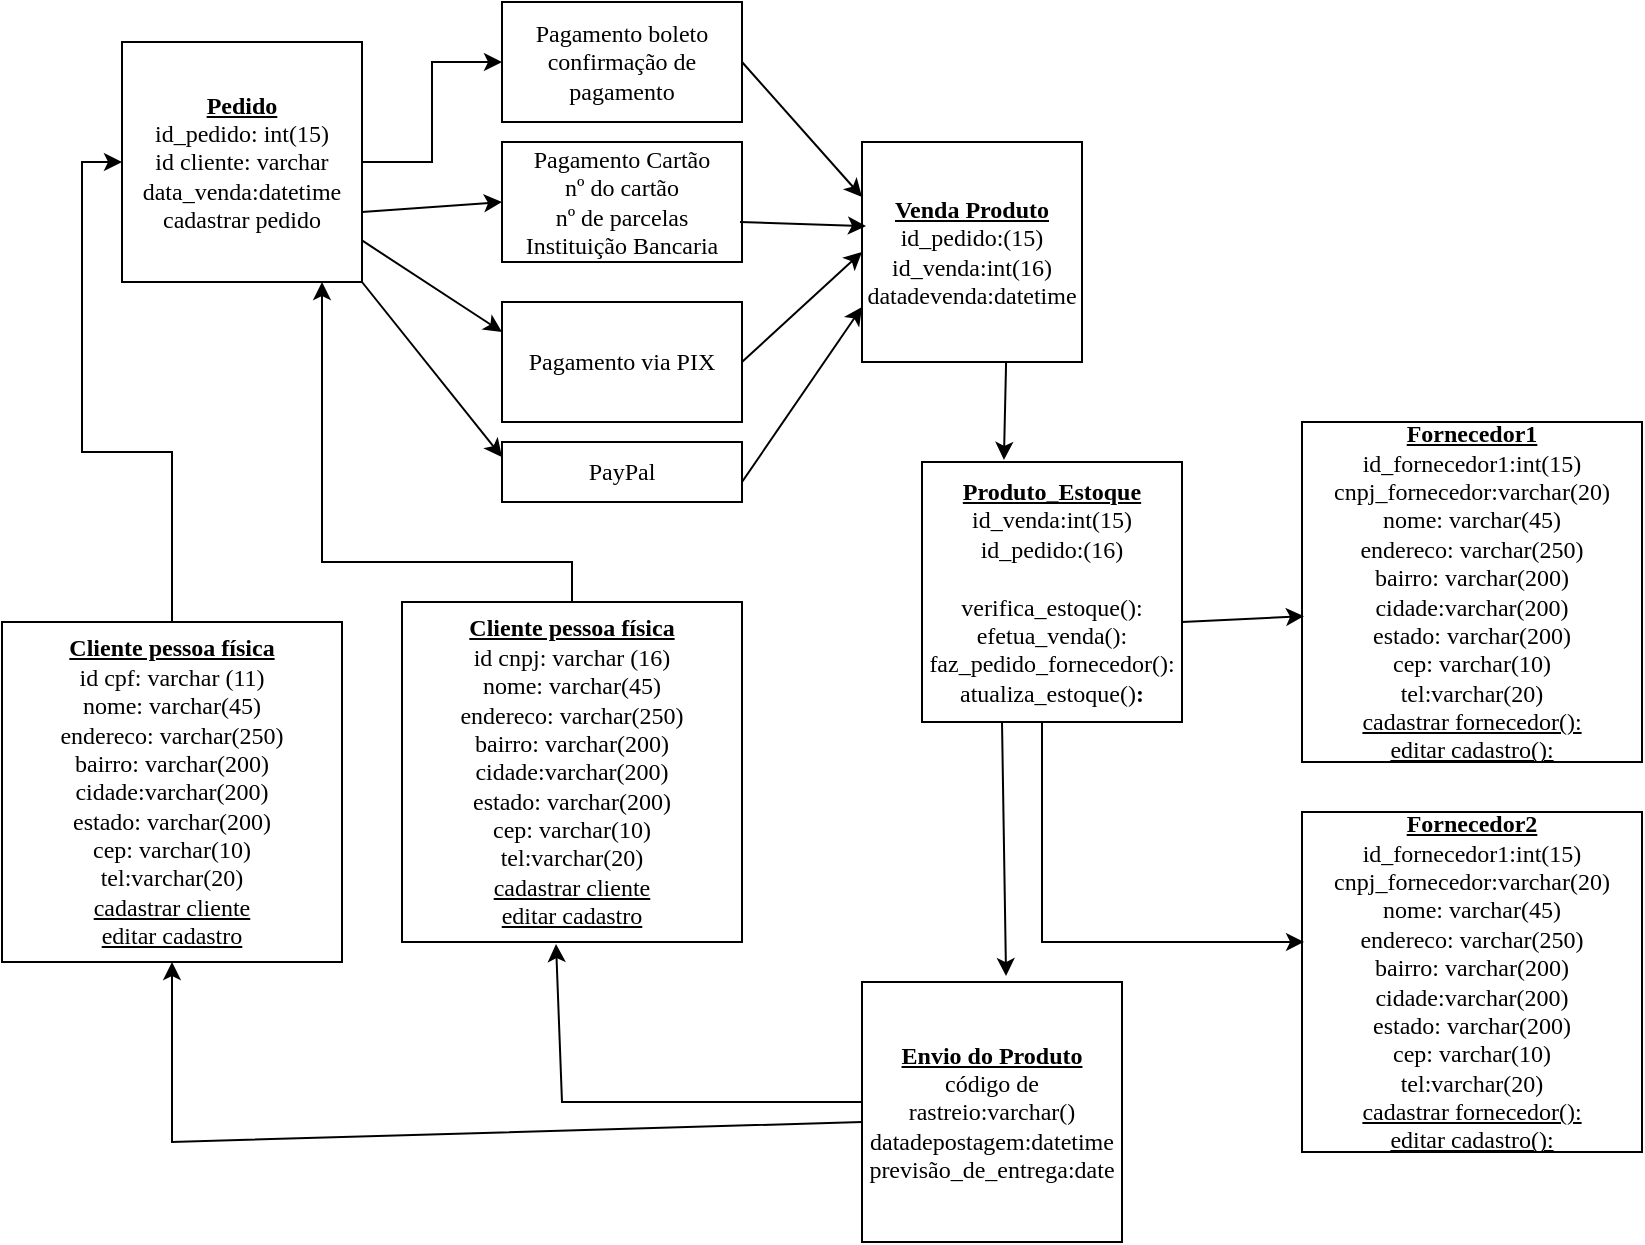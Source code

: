 <mxfile version="20.3.0" type="github" pages="2"><diagram id="tPOID2IwLXpo7hh20r56" name="Página-1"><mxGraphModel dx="868" dy="482" grid="1" gridSize="10" guides="1" tooltips="1" connect="1" arrows="1" fold="1" page="1" pageScale="1" pageWidth="827" pageHeight="1169" math="0" shadow="0"><root><mxCell id="0"/><mxCell id="1" parent="0"/><mxCell id="e447QKfy5RqgAp0L8hnL-7" style="edgeStyle=orthogonalEdgeStyle;rounded=0;orthogonalLoop=1;jettySize=auto;html=1;entryX=0;entryY=0.5;entryDx=0;entryDy=0;fontFamily=Times New Roman;" parent="1" source="e447QKfy5RqgAp0L8hnL-2" target="e447QKfy5RqgAp0L8hnL-4" edge="1"><mxGeometry relative="1" as="geometry"/></mxCell><mxCell id="e447QKfy5RqgAp0L8hnL-2" value="&lt;b&gt;&lt;u&gt;Cliente pessoa física&lt;/u&gt;&lt;/b&gt;&lt;br&gt;id cpf: varchar (11)&lt;br&gt;nome: varchar(45)&lt;br&gt;endereco: varchar(250)&lt;br&gt;bairro: varchar(200)&lt;br&gt;cidade:varchar(200)&lt;br&gt;estado: varchar(200)&lt;br&gt;cep: varchar(10)&lt;br&gt;tel:varchar(20)&lt;br&gt;&lt;u&gt;cadastrar cliente&lt;br&gt;editar cadastro&lt;/u&gt;" style="whiteSpace=wrap;html=1;aspect=fixed;fontFamily=Times New Roman;align=center;" parent="1" vertex="1"><mxGeometry x="20" y="320" width="170" height="170" as="geometry"/></mxCell><mxCell id="e447QKfy5RqgAp0L8hnL-8" style="edgeStyle=orthogonalEdgeStyle;rounded=0;orthogonalLoop=1;jettySize=auto;html=1;fontFamily=Times New Roman;" parent="1" source="e447QKfy5RqgAp0L8hnL-3" target="e447QKfy5RqgAp0L8hnL-4" edge="1"><mxGeometry relative="1" as="geometry"><mxPoint x="140" y="160" as="targetPoint"/><Array as="points"><mxPoint x="305" y="290"/><mxPoint x="180" y="290"/></Array></mxGeometry></mxCell><mxCell id="e447QKfy5RqgAp0L8hnL-3" value="&lt;b&gt;&lt;u&gt;Cliente pessoa física&lt;/u&gt;&lt;/b&gt;&lt;br&gt;id cnpj: varchar (16)&lt;br&gt;nome: varchar(45)&lt;br&gt;endereco: varchar(250)&lt;br&gt;bairro: varchar(200)&lt;br&gt;cidade:varchar(200)&lt;br&gt;estado: varchar(200)&lt;br&gt;cep: varchar(10)&lt;br&gt;tel:varchar(20)&lt;br&gt;&lt;u&gt;cadastrar cliente&lt;br&gt;editar cadastro&lt;/u&gt;" style="whiteSpace=wrap;html=1;aspect=fixed;fontFamily=Times New Roman;align=center;" parent="1" vertex="1"><mxGeometry x="220" y="310" width="170" height="170" as="geometry"/></mxCell><mxCell id="e447QKfy5RqgAp0L8hnL-15" style="edgeStyle=orthogonalEdgeStyle;rounded=0;orthogonalLoop=1;jettySize=auto;html=1;entryX=0;entryY=0.5;entryDx=0;entryDy=0;fontFamily=Times New Roman;" parent="1" source="e447QKfy5RqgAp0L8hnL-4" target="e447QKfy5RqgAp0L8hnL-13" edge="1"><mxGeometry relative="1" as="geometry"/></mxCell><mxCell id="e447QKfy5RqgAp0L8hnL-4" value="&lt;b&gt;&lt;u&gt;Pedido&lt;/u&gt;&lt;/b&gt;&lt;br&gt;id_pedido: int(15)&lt;br&gt;id cliente: varchar&lt;br&gt;data_venda:datetime&lt;br&gt;cadastrar pedido" style="whiteSpace=wrap;html=1;aspect=fixed;fontFamily=Times New Roman;" parent="1" vertex="1"><mxGeometry x="80" y="30" width="120" height="120" as="geometry"/></mxCell><mxCell id="e447QKfy5RqgAp0L8hnL-10" value="Pagamento Cartão&lt;br&gt;nº do cartão&lt;br&gt;nº de parcelas&lt;br&gt;Instituição Bancaria" style="rounded=0;whiteSpace=wrap;html=1;fontFamily=Times New Roman;" parent="1" vertex="1"><mxGeometry x="270" y="80" width="120" height="60" as="geometry"/></mxCell><mxCell id="e447QKfy5RqgAp0L8hnL-19" style="edgeStyle=orthogonalEdgeStyle;rounded=0;orthogonalLoop=1;jettySize=auto;html=1;exitX=0.5;exitY=0;exitDx=0;exitDy=0;fontFamily=Times New Roman;" parent="1" source="e447QKfy5RqgAp0L8hnL-11" edge="1"><mxGeometry relative="1" as="geometry"><mxPoint x="330" y="160" as="targetPoint"/></mxGeometry></mxCell><mxCell id="e447QKfy5RqgAp0L8hnL-11" value="Pagamento via PIX" style="rounded=0;whiteSpace=wrap;html=1;fontFamily=Times New Roman;" parent="1" vertex="1"><mxGeometry x="270" y="160" width="120" height="60" as="geometry"/></mxCell><mxCell id="e447QKfy5RqgAp0L8hnL-12" value="PayPal" style="rounded=0;whiteSpace=wrap;html=1;fontFamily=Times New Roman;" parent="1" vertex="1"><mxGeometry x="270" y="230" width="120" height="30" as="geometry"/></mxCell><mxCell id="e447QKfy5RqgAp0L8hnL-13" value="Pagamento boleto&lt;br&gt;confirmação de pagamento" style="rounded=0;whiteSpace=wrap;html=1;fontFamily=Times New Roman;" parent="1" vertex="1"><mxGeometry x="270" y="10" width="120" height="60" as="geometry"/></mxCell><mxCell id="e447QKfy5RqgAp0L8hnL-17" value="" style="endArrow=classic;html=1;rounded=0;fontFamily=Times New Roman;entryX=0;entryY=0.5;entryDx=0;entryDy=0;" parent="1" target="e447QKfy5RqgAp0L8hnL-10" edge="1"><mxGeometry width="50" height="50" relative="1" as="geometry"><mxPoint x="200" y="115" as="sourcePoint"/><mxPoint x="250" y="65" as="targetPoint"/><Array as="points"/></mxGeometry></mxCell><mxCell id="e447QKfy5RqgAp0L8hnL-18" value="" style="endArrow=classic;html=1;rounded=0;fontFamily=Times New Roman;entryX=0;entryY=0.25;entryDx=0;entryDy=0;" parent="1" source="e447QKfy5RqgAp0L8hnL-4" target="e447QKfy5RqgAp0L8hnL-11" edge="1"><mxGeometry width="50" height="50" relative="1" as="geometry"><mxPoint x="200" y="150" as="sourcePoint"/><mxPoint x="250" y="100" as="targetPoint"/></mxGeometry></mxCell><mxCell id="e447QKfy5RqgAp0L8hnL-20" value="" style="endArrow=classic;html=1;rounded=0;fontFamily=Times New Roman;entryX=0;entryY=0.25;entryDx=0;entryDy=0;" parent="1" target="e447QKfy5RqgAp0L8hnL-12" edge="1"><mxGeometry width="50" height="50" relative="1" as="geometry"><mxPoint x="200" y="150" as="sourcePoint"/><mxPoint x="250" y="100" as="targetPoint"/></mxGeometry></mxCell><mxCell id="e447QKfy5RqgAp0L8hnL-21" value="&lt;b&gt;&lt;u&gt;Venda Produto&lt;/u&gt;&lt;/b&gt;&lt;br&gt;id_pedido:(15)&lt;br&gt;id_venda:int(16)&lt;br&gt;datadevenda:datetime" style="whiteSpace=wrap;html=1;aspect=fixed;fontFamily=Times New Roman;" parent="1" vertex="1"><mxGeometry x="450" y="80" width="110" height="110" as="geometry"/></mxCell><mxCell id="e447QKfy5RqgAp0L8hnL-22" value="" style="endArrow=classic;html=1;rounded=0;fontFamily=Times New Roman;entryX=0;entryY=0.25;entryDx=0;entryDy=0;exitX=1;exitY=0.5;exitDx=0;exitDy=0;" parent="1" source="e447QKfy5RqgAp0L8hnL-13" target="e447QKfy5RqgAp0L8hnL-21" edge="1"><mxGeometry width="50" height="50" relative="1" as="geometry"><mxPoint x="389" y="50" as="sourcePoint"/><mxPoint x="439" as="targetPoint"/></mxGeometry></mxCell><mxCell id="e447QKfy5RqgAp0L8hnL-23" value="" style="endArrow=classic;html=1;rounded=0;fontFamily=Times New Roman;entryX=0.018;entryY=0.382;entryDx=0;entryDy=0;entryPerimeter=0;" parent="1" target="e447QKfy5RqgAp0L8hnL-21" edge="1"><mxGeometry width="50" height="50" relative="1" as="geometry"><mxPoint x="389" y="120" as="sourcePoint"/><mxPoint x="439" y="70" as="targetPoint"/></mxGeometry></mxCell><mxCell id="e447QKfy5RqgAp0L8hnL-24" value="" style="endArrow=classic;html=1;rounded=0;fontFamily=Times New Roman;entryX=0;entryY=0.5;entryDx=0;entryDy=0;" parent="1" target="e447QKfy5RqgAp0L8hnL-21" edge="1"><mxGeometry width="50" height="50" relative="1" as="geometry"><mxPoint x="390" y="190" as="sourcePoint"/><mxPoint x="440" y="140" as="targetPoint"/></mxGeometry></mxCell><mxCell id="e447QKfy5RqgAp0L8hnL-25" value="" style="endArrow=classic;html=1;rounded=0;fontFamily=Times New Roman;entryX=0;entryY=0.75;entryDx=0;entryDy=0;" parent="1" target="e447QKfy5RqgAp0L8hnL-21" edge="1"><mxGeometry width="50" height="50" relative="1" as="geometry"><mxPoint x="390" y="250" as="sourcePoint"/><mxPoint x="440" y="200" as="targetPoint"/></mxGeometry></mxCell><mxCell id="e447QKfy5RqgAp0L8hnL-26" value="&lt;b&gt;&lt;u&gt;Produto_Estoque&lt;/u&gt;&lt;/b&gt;&lt;br&gt;id_venda:int(15)&lt;br&gt;id_pedido:(16)&lt;br&gt;&lt;br&gt;verifica_estoque():&lt;br&gt;efetua_venda():&lt;br&gt;faz_pedido_fornecedor():&lt;br&gt;atualiza_estoque()&lt;b&gt;:&lt;/b&gt;" style="whiteSpace=wrap;html=1;aspect=fixed;fontFamily=Times New Roman;" parent="1" vertex="1"><mxGeometry x="480" y="240" width="130" height="130" as="geometry"/></mxCell><mxCell id="e447QKfy5RqgAp0L8hnL-27" value="" style="endArrow=classic;html=1;rounded=0;fontFamily=Times New Roman;entryX=0.315;entryY=-0.008;entryDx=0;entryDy=0;exitX=0.655;exitY=1;exitDx=0;exitDy=0;exitPerimeter=0;entryPerimeter=0;" parent="1" source="e447QKfy5RqgAp0L8hnL-21" target="e447QKfy5RqgAp0L8hnL-26" edge="1"><mxGeometry width="50" height="50" relative="1" as="geometry"><mxPoint x="500" y="190" as="sourcePoint"/><mxPoint x="550" y="140" as="targetPoint"/><Array as="points"/></mxGeometry></mxCell><mxCell id="e447QKfy5RqgAp0L8hnL-28" value="&lt;b&gt;&lt;u&gt;Fornecedor1&lt;/u&gt;&lt;/b&gt;&lt;br&gt;id_fornecedor1:int(15)&lt;br&gt;cnpj_fornecedor:varchar(20)&lt;br&gt;nome: varchar(45)&lt;br&gt;endereco: varchar(250)&lt;br&gt;bairro: varchar(200)&lt;br&gt;cidade:varchar(200)&lt;br&gt;estado: varchar(200)&lt;br&gt;cep: varchar(10)&lt;br&gt;tel:varchar(20)&lt;br&gt;&lt;u&gt;cadastrar fornecedor():&lt;br&gt;editar cadastro():&lt;/u&gt;" style="whiteSpace=wrap;html=1;aspect=fixed;fontFamily=Times New Roman;" parent="1" vertex="1"><mxGeometry x="670" y="220" width="170" height="170" as="geometry"/></mxCell><mxCell id="e447QKfy5RqgAp0L8hnL-30" value="&lt;b&gt;&lt;u&gt;Fornecedor2&lt;/u&gt;&lt;/b&gt;&lt;br&gt;id_fornecedor1:int(15)&lt;br&gt;cnpj_fornecedor:varchar(20)&lt;br&gt;nome: varchar(45)&lt;br&gt;endereco: varchar(250)&lt;br&gt;bairro: varchar(200)&lt;br&gt;cidade:varchar(200)&lt;br&gt;estado: varchar(200)&lt;br&gt;cep: varchar(10)&lt;br&gt;tel:varchar(20)&lt;br&gt;&lt;u&gt;cadastrar fornecedor():&lt;br&gt;editar cadastro():&lt;/u&gt;" style="whiteSpace=wrap;html=1;aspect=fixed;fontFamily=Times New Roman;" parent="1" vertex="1"><mxGeometry x="670" y="415" width="170" height="170" as="geometry"/></mxCell><mxCell id="e447QKfy5RqgAp0L8hnL-31" value="" style="endArrow=classic;html=1;rounded=0;fontFamily=Times New Roman;entryX=0.006;entryY=0.571;entryDx=0;entryDy=0;entryPerimeter=0;" parent="1" target="e447QKfy5RqgAp0L8hnL-28" edge="1"><mxGeometry width="50" height="50" relative="1" as="geometry"><mxPoint x="610" y="320" as="sourcePoint"/><mxPoint x="660" y="270" as="targetPoint"/></mxGeometry></mxCell><mxCell id="e447QKfy5RqgAp0L8hnL-32" value="" style="endArrow=classic;html=1;rounded=0;fontFamily=Times New Roman;entryX=0.006;entryY=0.382;entryDx=0;entryDy=0;entryPerimeter=0;" parent="1" target="e447QKfy5RqgAp0L8hnL-30" edge="1"><mxGeometry width="50" height="50" relative="1" as="geometry"><mxPoint x="540" y="370" as="sourcePoint"/><mxPoint x="590" y="320" as="targetPoint"/><Array as="points"><mxPoint x="540" y="480"/></Array></mxGeometry></mxCell><mxCell id="e447QKfy5RqgAp0L8hnL-33" value="&lt;b&gt;&lt;u&gt;Envio do Produto&lt;/u&gt;&lt;/b&gt;&lt;br&gt;código de rastreio:varchar()&lt;br&gt;datadepostagem:datetime&lt;br&gt;previsão_de_entrega:date" style="whiteSpace=wrap;html=1;aspect=fixed;fontFamily=Times New Roman;" parent="1" vertex="1"><mxGeometry x="450" y="500" width="130" height="130" as="geometry"/></mxCell><mxCell id="e447QKfy5RqgAp0L8hnL-34" value="" style="endArrow=classic;html=1;rounded=0;fontFamily=Times New Roman;entryX=0.554;entryY=-0.023;entryDx=0;entryDy=0;entryPerimeter=0;" parent="1" target="e447QKfy5RqgAp0L8hnL-33" edge="1"><mxGeometry width="50" height="50" relative="1" as="geometry"><mxPoint x="520" y="370" as="sourcePoint"/><mxPoint x="570" y="320" as="targetPoint"/></mxGeometry></mxCell><mxCell id="e447QKfy5RqgAp0L8hnL-35" value="" style="endArrow=classic;html=1;rounded=0;fontFamily=Times New Roman;entryX=0.453;entryY=1.006;entryDx=0;entryDy=0;entryPerimeter=0;" parent="1" target="e447QKfy5RqgAp0L8hnL-3" edge="1"><mxGeometry width="50" height="50" relative="1" as="geometry"><mxPoint x="450" y="560" as="sourcePoint"/><mxPoint x="320" y="560" as="targetPoint"/><Array as="points"><mxPoint x="300" y="560"/></Array></mxGeometry></mxCell><mxCell id="e447QKfy5RqgAp0L8hnL-36" value="" style="endArrow=classic;html=1;rounded=0;fontFamily=Times New Roman;entryX=0.5;entryY=1;entryDx=0;entryDy=0;" parent="1" target="e447QKfy5RqgAp0L8hnL-2" edge="1"><mxGeometry width="50" height="50" relative="1" as="geometry"><mxPoint x="450" y="570" as="sourcePoint"/><mxPoint x="500" y="520" as="targetPoint"/><Array as="points"><mxPoint x="105" y="580"/></Array></mxGeometry></mxCell></root></mxGraphModel></diagram><diagram id="aePxxXBU8dcv9Kgtignx" name="Página-2"><mxGraphModel dx="868" dy="482" grid="1" gridSize="10" guides="1" tooltips="1" connect="1" arrows="1" fold="1" page="1" pageScale="1" pageWidth="827" pageHeight="1169" math="0" shadow="0"><root><mxCell id="0"/><mxCell id="1" parent="0"/></root></mxGraphModel></diagram></mxfile>